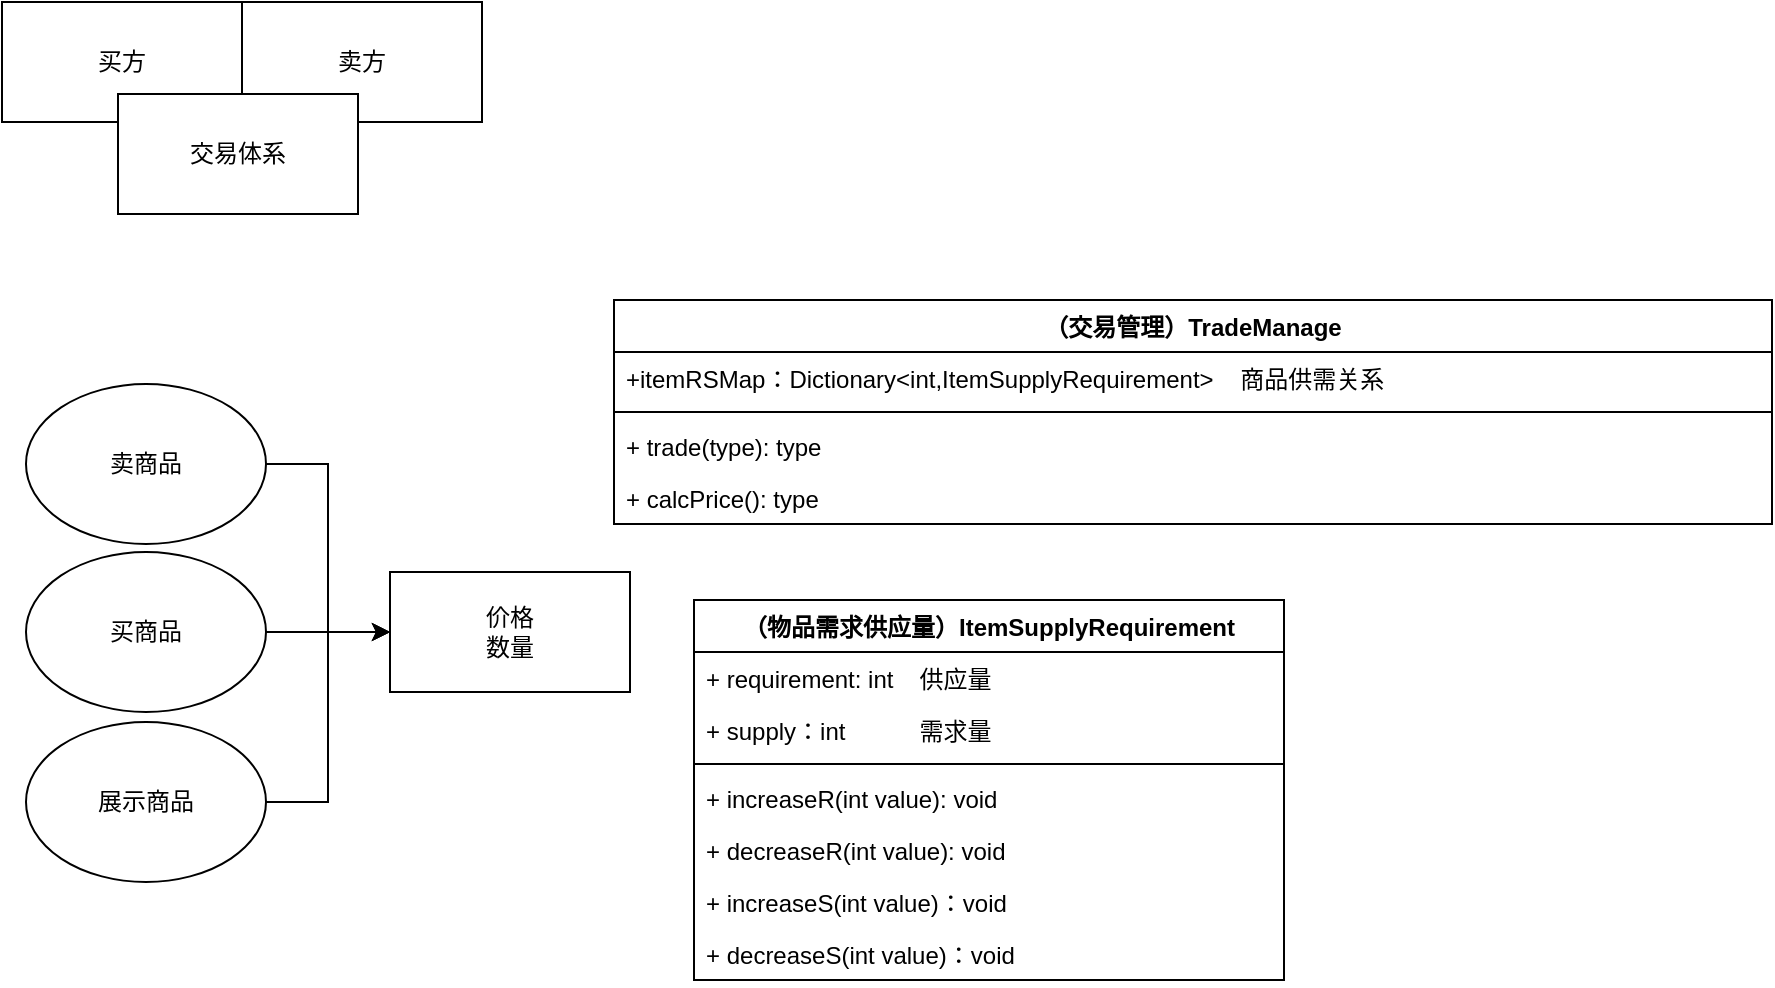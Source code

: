 <mxfile version="23.0.2" type="github">
  <diagram name="第 1 页" id="3V8NZiPNIGzD1AMQ8mw4">
    <mxGraphModel dx="2261" dy="746" grid="0" gridSize="10" guides="1" tooltips="1" connect="1" arrows="1" fold="1" page="1" pageScale="1" pageWidth="827" pageHeight="1169" math="0" shadow="0">
      <root>
        <mxCell id="0" />
        <mxCell id="1" parent="0" />
        <mxCell id="HHKf8pC_p8qi1eC1l4ik-1" value="买方" style="rounded=0;whiteSpace=wrap;html=1;" parent="1" vertex="1">
          <mxGeometry x="-327" y="148" width="120" height="60" as="geometry" />
        </mxCell>
        <mxCell id="HHKf8pC_p8qi1eC1l4ik-2" value="卖方" style="rounded=0;whiteSpace=wrap;html=1;" parent="1" vertex="1">
          <mxGeometry x="-207" y="148" width="120" height="60" as="geometry" />
        </mxCell>
        <mxCell id="HHKf8pC_p8qi1eC1l4ik-3" value="交易体系" style="rounded=0;whiteSpace=wrap;html=1;" parent="1" vertex="1">
          <mxGeometry x="-269" y="194" width="120" height="60" as="geometry" />
        </mxCell>
        <mxCell id="l7gOZ-Ok3mGfKvi89890-5" style="edgeStyle=orthogonalEdgeStyle;rounded=0;orthogonalLoop=1;jettySize=auto;html=1;exitX=1;exitY=0.5;exitDx=0;exitDy=0;entryX=0;entryY=0.5;entryDx=0;entryDy=0;" parent="1" source="HHKf8pC_p8qi1eC1l4ik-5" target="l7gOZ-Ok3mGfKvi89890-3" edge="1">
          <mxGeometry relative="1" as="geometry">
            <mxPoint x="-147.862" y="463.103" as="targetPoint" />
          </mxGeometry>
        </mxCell>
        <mxCell id="HHKf8pC_p8qi1eC1l4ik-5" value="买商品" style="ellipse;whiteSpace=wrap;html=1;" parent="1" vertex="1">
          <mxGeometry x="-315" y="423" width="120" height="80" as="geometry" />
        </mxCell>
        <mxCell id="l7gOZ-Ok3mGfKvi89890-4" style="edgeStyle=orthogonalEdgeStyle;rounded=0;orthogonalLoop=1;jettySize=auto;html=1;entryX=0;entryY=0.5;entryDx=0;entryDy=0;" parent="1" source="HHKf8pC_p8qi1eC1l4ik-6" target="l7gOZ-Ok3mGfKvi89890-3" edge="1">
          <mxGeometry relative="1" as="geometry" />
        </mxCell>
        <mxCell id="HHKf8pC_p8qi1eC1l4ik-6" value="卖商品" style="ellipse;whiteSpace=wrap;html=1;" parent="1" vertex="1">
          <mxGeometry x="-315" y="339" width="120" height="80" as="geometry" />
        </mxCell>
        <mxCell id="l7gOZ-Ok3mGfKvi89890-6" style="edgeStyle=orthogonalEdgeStyle;rounded=0;orthogonalLoop=1;jettySize=auto;html=1;exitX=1;exitY=0.5;exitDx=0;exitDy=0;entryX=0;entryY=0.5;entryDx=0;entryDy=0;" parent="1" source="HHKf8pC_p8qi1eC1l4ik-7" target="l7gOZ-Ok3mGfKvi89890-3" edge="1">
          <mxGeometry relative="1" as="geometry" />
        </mxCell>
        <mxCell id="HHKf8pC_p8qi1eC1l4ik-7" value="展示商品" style="ellipse;whiteSpace=wrap;html=1;" parent="1" vertex="1">
          <mxGeometry x="-315" y="508" width="120" height="80" as="geometry" />
        </mxCell>
        <mxCell id="l7gOZ-Ok3mGfKvi89890-3" value="价格&lt;br&gt;数量" style="rounded=0;whiteSpace=wrap;html=1;" parent="1" vertex="1">
          <mxGeometry x="-133" y="433" width="120" height="60" as="geometry" />
        </mxCell>
        <mxCell id="U-EZlNdkk1Mu37JpSL0w-23" value="（交易管理）TradeManage" style="swimlane;fontStyle=1;align=center;verticalAlign=top;childLayout=stackLayout;horizontal=1;startSize=26;horizontalStack=0;resizeParent=1;resizeParentMax=0;resizeLast=0;collapsible=1;marginBottom=0;whiteSpace=wrap;html=1;" vertex="1" parent="1">
          <mxGeometry x="-21" y="297" width="579" height="112" as="geometry" />
        </mxCell>
        <mxCell id="U-EZlNdkk1Mu37JpSL0w-24" value="+itemRSMap：Dictionary&amp;lt;int,ItemSupplyRequirement&amp;gt;&lt;span style=&quot;&quot;&gt;&lt;span style=&quot;white-space: pre;&quot;&gt;&amp;nbsp;&amp;nbsp;&amp;nbsp;&amp;nbsp;&lt;/span&gt;&lt;/span&gt;商品供需关系" style="text;strokeColor=none;fillColor=none;align=left;verticalAlign=top;spacingLeft=4;spacingRight=4;overflow=hidden;rotatable=0;points=[[0,0.5],[1,0.5]];portConstraint=eastwest;whiteSpace=wrap;html=1;" vertex="1" parent="U-EZlNdkk1Mu37JpSL0w-23">
          <mxGeometry y="26" width="579" height="26" as="geometry" />
        </mxCell>
        <mxCell id="U-EZlNdkk1Mu37JpSL0w-25" value="" style="line;strokeWidth=1;fillColor=none;align=left;verticalAlign=middle;spacingTop=-1;spacingLeft=3;spacingRight=3;rotatable=0;labelPosition=right;points=[];portConstraint=eastwest;strokeColor=inherit;" vertex="1" parent="U-EZlNdkk1Mu37JpSL0w-23">
          <mxGeometry y="52" width="579" height="8" as="geometry" />
        </mxCell>
        <mxCell id="U-EZlNdkk1Mu37JpSL0w-26" value="+ trade(type): type" style="text;strokeColor=none;fillColor=none;align=left;verticalAlign=top;spacingLeft=4;spacingRight=4;overflow=hidden;rotatable=0;points=[[0,0.5],[1,0.5]];portConstraint=eastwest;whiteSpace=wrap;html=1;" vertex="1" parent="U-EZlNdkk1Mu37JpSL0w-23">
          <mxGeometry y="60" width="579" height="26" as="geometry" />
        </mxCell>
        <mxCell id="U-EZlNdkk1Mu37JpSL0w-45" value="+ calcPrice(): type" style="text;strokeColor=none;fillColor=none;align=left;verticalAlign=top;spacingLeft=4;spacingRight=4;overflow=hidden;rotatable=0;points=[[0,0.5],[1,0.5]];portConstraint=eastwest;whiteSpace=wrap;html=1;" vertex="1" parent="U-EZlNdkk1Mu37JpSL0w-23">
          <mxGeometry y="86" width="579" height="26" as="geometry" />
        </mxCell>
        <mxCell id="U-EZlNdkk1Mu37JpSL0w-28" value="（物品需求供应量）ItemSupplyRequirement" style="swimlane;fontStyle=1;align=center;verticalAlign=top;childLayout=stackLayout;horizontal=1;startSize=26;horizontalStack=0;resizeParent=1;resizeParentMax=0;resizeLast=0;collapsible=1;marginBottom=0;whiteSpace=wrap;html=1;" vertex="1" parent="1">
          <mxGeometry x="19" y="447" width="295" height="190" as="geometry" />
        </mxCell>
        <mxCell id="U-EZlNdkk1Mu37JpSL0w-29" value="+ requirement: int&lt;span style=&quot;white-space: pre;&quot;&gt;&#x9;&lt;/span&gt;供应量" style="text;strokeColor=none;fillColor=none;align=left;verticalAlign=top;spacingLeft=4;spacingRight=4;overflow=hidden;rotatable=0;points=[[0,0.5],[1,0.5]];portConstraint=eastwest;whiteSpace=wrap;html=1;" vertex="1" parent="U-EZlNdkk1Mu37JpSL0w-28">
          <mxGeometry y="26" width="295" height="26" as="geometry" />
        </mxCell>
        <mxCell id="U-EZlNdkk1Mu37JpSL0w-34" value="+ supply：int&amp;nbsp;&amp;nbsp;&lt;span style=&quot;white-space: pre;&quot;&gt;&#x9;&lt;/span&gt;&lt;span style=&quot;white-space: pre;&quot;&gt;&#x9;&lt;/span&gt;需求量" style="text;strokeColor=none;fillColor=none;align=left;verticalAlign=top;spacingLeft=4;spacingRight=4;overflow=hidden;rotatable=0;points=[[0,0.5],[1,0.5]];portConstraint=eastwest;whiteSpace=wrap;html=1;" vertex="1" parent="U-EZlNdkk1Mu37JpSL0w-28">
          <mxGeometry y="52" width="295" height="26" as="geometry" />
        </mxCell>
        <mxCell id="U-EZlNdkk1Mu37JpSL0w-30" value="" style="line;strokeWidth=1;fillColor=none;align=left;verticalAlign=middle;spacingTop=-1;spacingLeft=3;spacingRight=3;rotatable=0;labelPosition=right;points=[];portConstraint=eastwest;strokeColor=inherit;" vertex="1" parent="U-EZlNdkk1Mu37JpSL0w-28">
          <mxGeometry y="78" width="295" height="8" as="geometry" />
        </mxCell>
        <mxCell id="U-EZlNdkk1Mu37JpSL0w-31" value="+ increaseR(int value): void" style="text;strokeColor=none;fillColor=none;align=left;verticalAlign=top;spacingLeft=4;spacingRight=4;overflow=hidden;rotatable=0;points=[[0,0.5],[1,0.5]];portConstraint=eastwest;whiteSpace=wrap;html=1;" vertex="1" parent="U-EZlNdkk1Mu37JpSL0w-28">
          <mxGeometry y="86" width="295" height="26" as="geometry" />
        </mxCell>
        <mxCell id="U-EZlNdkk1Mu37JpSL0w-38" value="+ decreaseR(int value): void" style="text;strokeColor=none;fillColor=none;align=left;verticalAlign=top;spacingLeft=4;spacingRight=4;overflow=hidden;rotatable=0;points=[[0,0.5],[1,0.5]];portConstraint=eastwest;whiteSpace=wrap;html=1;" vertex="1" parent="U-EZlNdkk1Mu37JpSL0w-28">
          <mxGeometry y="112" width="295" height="26" as="geometry" />
        </mxCell>
        <mxCell id="U-EZlNdkk1Mu37JpSL0w-37" value="+ increaseS(int value)：void" style="text;strokeColor=none;fillColor=none;align=left;verticalAlign=top;spacingLeft=4;spacingRight=4;overflow=hidden;rotatable=0;points=[[0,0.5],[1,0.5]];portConstraint=eastwest;whiteSpace=wrap;html=1;" vertex="1" parent="U-EZlNdkk1Mu37JpSL0w-28">
          <mxGeometry y="138" width="295" height="26" as="geometry" />
        </mxCell>
        <mxCell id="U-EZlNdkk1Mu37JpSL0w-36" value="+ decreaseS(int value)：void" style="text;strokeColor=none;fillColor=none;align=left;verticalAlign=top;spacingLeft=4;spacingRight=4;overflow=hidden;rotatable=0;points=[[0,0.5],[1,0.5]];portConstraint=eastwest;whiteSpace=wrap;html=1;" vertex="1" parent="U-EZlNdkk1Mu37JpSL0w-28">
          <mxGeometry y="164" width="295" height="26" as="geometry" />
        </mxCell>
      </root>
    </mxGraphModel>
  </diagram>
</mxfile>
